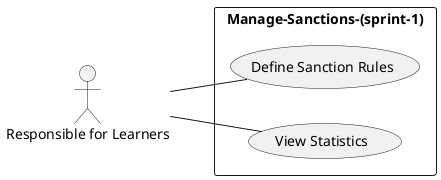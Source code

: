 @startuml
left to right direction
actor "Responsible for Learners" as Admin

rectangle Manage-Sanctions-(sprint-1) {
  usecase "Define Sanction Rules" as UC1
 usecase "View Statistics" as UC8
}

Admin -- UC1
Admin -- UC8

@enduml
